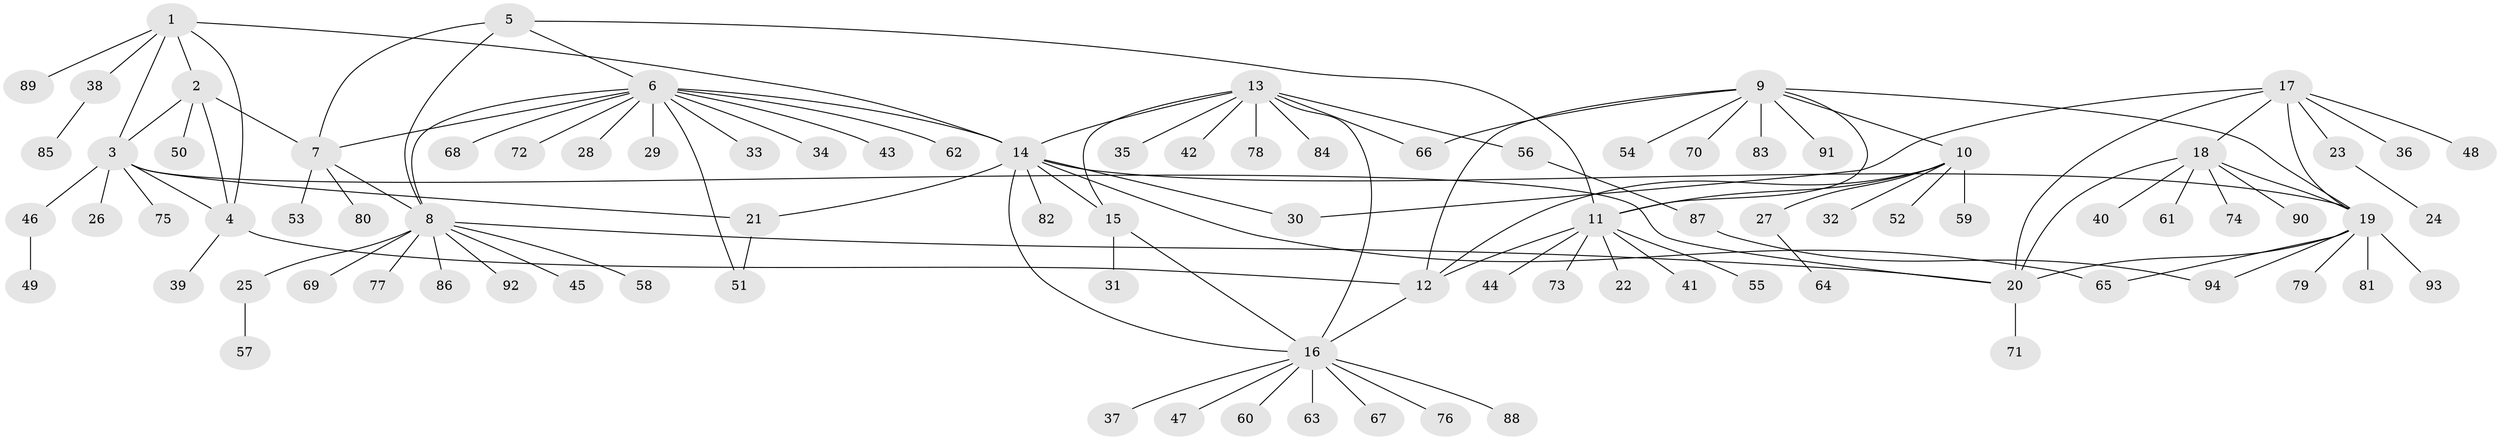 // coarse degree distribution, {5: 0.20689655172413793, 3: 0.034482758620689655, 1: 0.4482758620689655, 7: 0.06896551724137931, 6: 0.10344827586206896, 4: 0.034482758620689655, 2: 0.10344827586206896}
// Generated by graph-tools (version 1.1) at 2025/37/03/04/25 23:37:46]
// undirected, 94 vertices, 120 edges
graph export_dot {
  node [color=gray90,style=filled];
  1;
  2;
  3;
  4;
  5;
  6;
  7;
  8;
  9;
  10;
  11;
  12;
  13;
  14;
  15;
  16;
  17;
  18;
  19;
  20;
  21;
  22;
  23;
  24;
  25;
  26;
  27;
  28;
  29;
  30;
  31;
  32;
  33;
  34;
  35;
  36;
  37;
  38;
  39;
  40;
  41;
  42;
  43;
  44;
  45;
  46;
  47;
  48;
  49;
  50;
  51;
  52;
  53;
  54;
  55;
  56;
  57;
  58;
  59;
  60;
  61;
  62;
  63;
  64;
  65;
  66;
  67;
  68;
  69;
  70;
  71;
  72;
  73;
  74;
  75;
  76;
  77;
  78;
  79;
  80;
  81;
  82;
  83;
  84;
  85;
  86;
  87;
  88;
  89;
  90;
  91;
  92;
  93;
  94;
  1 -- 2;
  1 -- 3;
  1 -- 4;
  1 -- 14;
  1 -- 38;
  1 -- 89;
  2 -- 3;
  2 -- 4;
  2 -- 7;
  2 -- 50;
  3 -- 4;
  3 -- 20;
  3 -- 21;
  3 -- 26;
  3 -- 46;
  3 -- 75;
  4 -- 12;
  4 -- 39;
  5 -- 6;
  5 -- 7;
  5 -- 8;
  5 -- 11;
  6 -- 7;
  6 -- 8;
  6 -- 14;
  6 -- 28;
  6 -- 29;
  6 -- 33;
  6 -- 34;
  6 -- 43;
  6 -- 51;
  6 -- 62;
  6 -- 68;
  6 -- 72;
  7 -- 8;
  7 -- 53;
  7 -- 80;
  8 -- 20;
  8 -- 25;
  8 -- 45;
  8 -- 58;
  8 -- 69;
  8 -- 77;
  8 -- 86;
  8 -- 92;
  9 -- 10;
  9 -- 11;
  9 -- 12;
  9 -- 19;
  9 -- 54;
  9 -- 66;
  9 -- 70;
  9 -- 83;
  9 -- 91;
  10 -- 11;
  10 -- 12;
  10 -- 27;
  10 -- 32;
  10 -- 52;
  10 -- 59;
  11 -- 12;
  11 -- 22;
  11 -- 41;
  11 -- 44;
  11 -- 55;
  11 -- 73;
  12 -- 16;
  13 -- 14;
  13 -- 15;
  13 -- 16;
  13 -- 35;
  13 -- 42;
  13 -- 56;
  13 -- 66;
  13 -- 78;
  13 -- 84;
  14 -- 15;
  14 -- 16;
  14 -- 19;
  14 -- 21;
  14 -- 30;
  14 -- 65;
  14 -- 82;
  15 -- 16;
  15 -- 31;
  16 -- 37;
  16 -- 47;
  16 -- 60;
  16 -- 63;
  16 -- 67;
  16 -- 76;
  16 -- 88;
  17 -- 18;
  17 -- 19;
  17 -- 20;
  17 -- 23;
  17 -- 30;
  17 -- 36;
  17 -- 48;
  18 -- 19;
  18 -- 20;
  18 -- 40;
  18 -- 61;
  18 -- 74;
  18 -- 90;
  19 -- 20;
  19 -- 65;
  19 -- 79;
  19 -- 81;
  19 -- 93;
  19 -- 94;
  20 -- 71;
  21 -- 51;
  23 -- 24;
  25 -- 57;
  27 -- 64;
  38 -- 85;
  46 -- 49;
  56 -- 87;
  87 -- 94;
}
